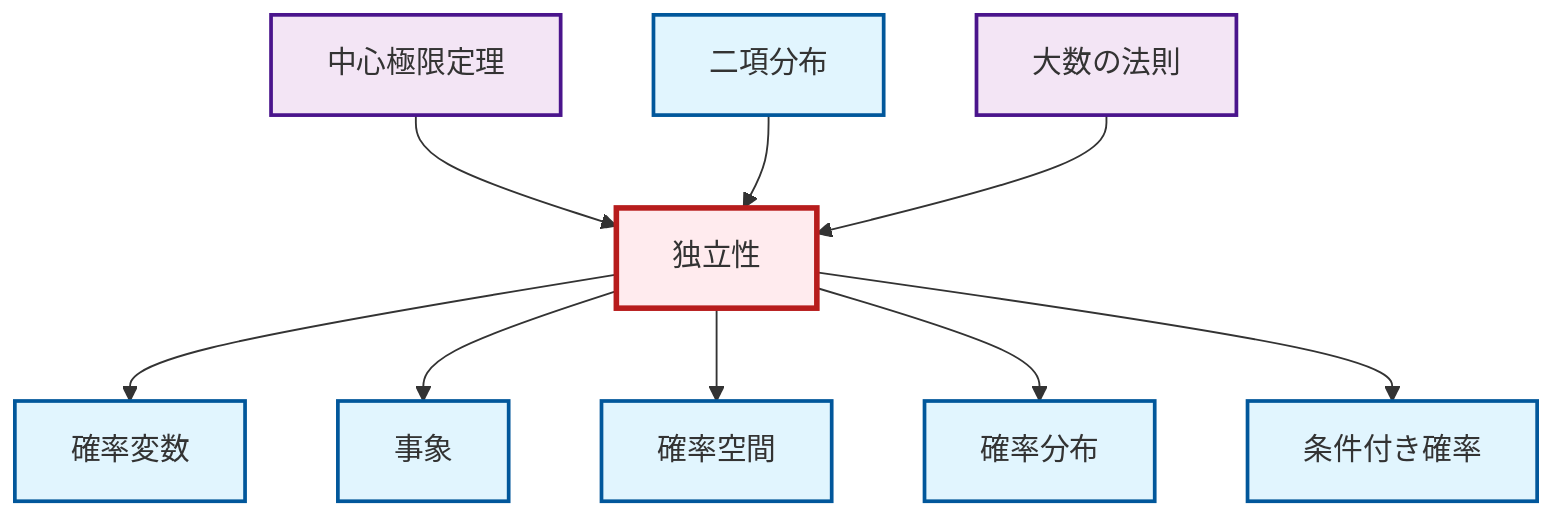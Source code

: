 graph TD
    classDef definition fill:#e1f5fe,stroke:#01579b,stroke-width:2px
    classDef theorem fill:#f3e5f5,stroke:#4a148c,stroke-width:2px
    classDef axiom fill:#fff3e0,stroke:#e65100,stroke-width:2px
    classDef example fill:#e8f5e9,stroke:#1b5e20,stroke-width:2px
    classDef current fill:#ffebee,stroke:#b71c1c,stroke-width:3px
    thm-central-limit["中心極限定理"]:::theorem
    def-random-variable["確率変数"]:::definition
    def-independence["独立性"]:::definition
    def-probability-distribution["確率分布"]:::definition
    def-probability-space["確率空間"]:::definition
    thm-law-of-large-numbers["大数の法則"]:::theorem
    def-conditional-probability["条件付き確率"]:::definition
    def-event["事象"]:::definition
    def-binomial-distribution["二項分布"]:::definition
    def-independence --> def-random-variable
    thm-central-limit --> def-independence
    def-binomial-distribution --> def-independence
    thm-law-of-large-numbers --> def-independence
    def-independence --> def-event
    def-independence --> def-probability-space
    def-independence --> def-probability-distribution
    def-independence --> def-conditional-probability
    class def-independence current